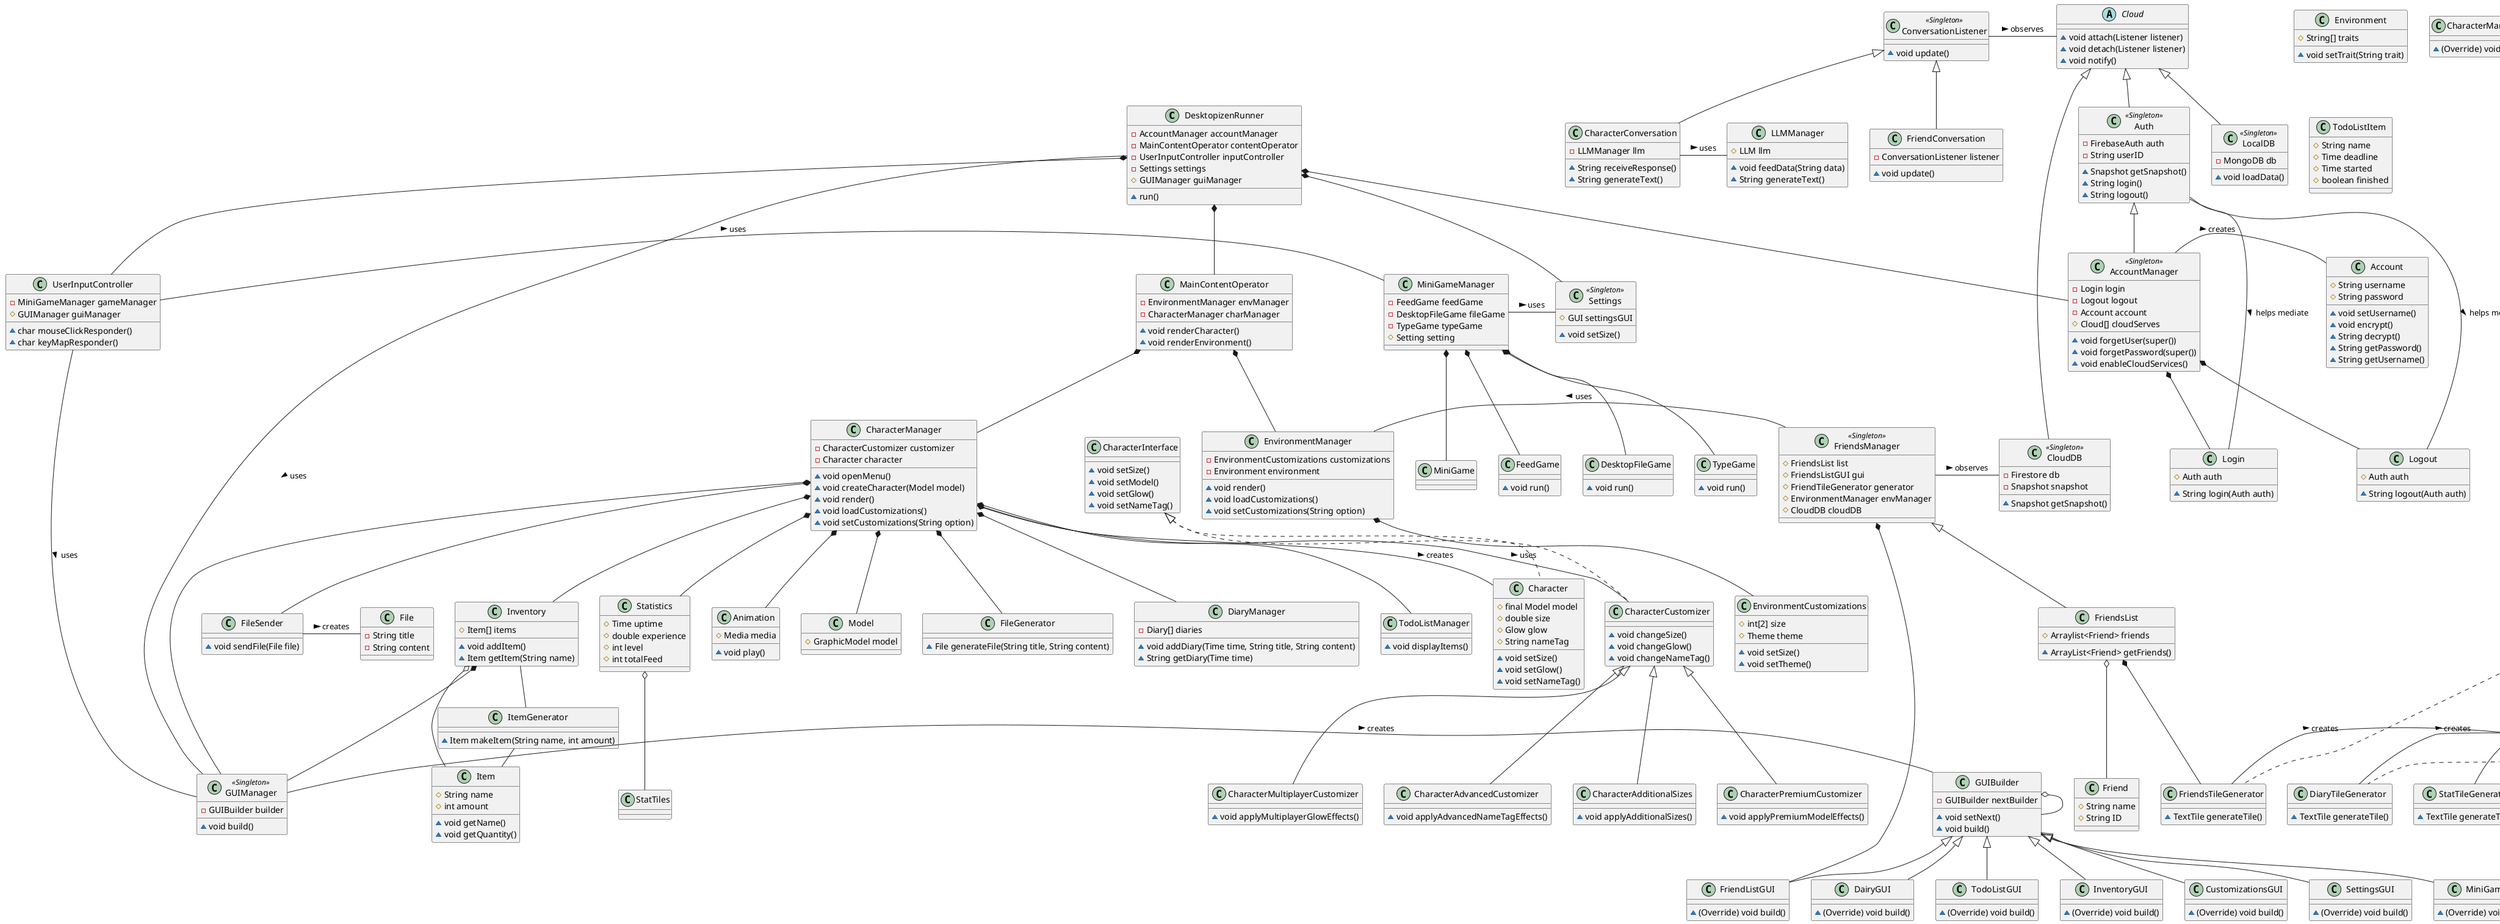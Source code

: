 @startuml

'Master class list'

class DesktopizenRunner{
    -AccountManager accountManager
    -MainContentOperator contentOperator
    -UserInputController inputController
    -Settings settings
    #GUIManager guiManager
    ~run()
}

class AccountManager <<Singleton>> extends Auth{
    -Login login
    -Logout logout
    -Account account
    #Cloud[] cloudServes
    ~void forgetUser(super())
    ~void forgetPassword(super())
    ~void enableCloudServices()
}

class Account{
    #String username
    #String password
    ~void setUsername()
    ~void encrypt()
    ~String decrypt()
    ~String getPassword()
    ~String getUsername()
}

class Login{
    #Auth auth
    ~String login(Auth auth)
}

class Logout{
    #Auth auth
    ~String logout(Auth auth)
}

class UserInputController{
    -MiniGameManager gameManager
    #GUIManager guiManager
    ~char mouseClickResponder()
    ~char keyMapResponder()
}

class MainContentOperator{
    -EnvironmentManager envManager
    -CharacterManager charManager
    ~void renderCharacter()
    ~void renderEnvironment()
}

class EnvironmentManager{
    -EnvironmentCustomizations customizations
    -Environment environment
    ~void render()
    ~void loadCustomizations()
    ~void setCustomizations(String option)
}

class Environment{
    #String[] traits
    ~void setTrait(String trait)
}

class CharacterManager{
    -CharacterCustomizer customizer
    -Character character
    ~void openMenu()
    ~void createCharacter(Model model)
    ~void render()
    ~void loadCustomizations()
    ~void setCustomizations(String option)
}

class CharacterInterface{
    ~void setSize()
    ~void setModel()
    ~void setGlow()
    ~void setNameTag()
}

class Character implements CharacterInterface{
    #final Model model
    #double size
    #Glow glow
    #String nameTag
    ~void setSize()
    ~void setGlow()
    ~void setNameTag()
}

class CharacterCustomizer implements CharacterInterface{
    ~void changeSize()
    ~void changeGlow()
    ~void changeNameTag()
}

class CharacterPremiumCustomizer extends CharacterCustomizer{
    ~void applyPremiumModelEffects()
}

class CharacterMultiplayerCustomizer extends CharacterCustomizer{
    ~void applyMultiplayerGlowEffects()
}

class CharacterAdvancedCustomizer extends CharacterCustomizer{
    ~void applyAdvancedNameTagEffects()
}

class CharacterAdditionalSizes extends CharacterCustomizer{
    ~void applyAdditionalSizes()
}

class Animation{
    #Media media
    ~void play()
}

class Model{
    #GraphicModel model
}

class EnvironmentCustomizations{
    #int[2] size
    #Theme theme
    ~void setSize()
    ~void setTheme()
}

class Settings <<Singleton>>{
    #GUI settingsGUI
    ~void setSize()

}

class Statistics{
    #Time uptime
    #double experience
    #int level
    #int totalFeed
}

class Inventory{
    #Item[] items
    ~void addItem()
    ~Item getItem(String name)
}

class Item{
    #String name
    #int amount

    ~void getName()
    ~void getQuantity()
}

class ItemGenerator{
    ~Item makeItem(String name, int amount)
}

class LLMManager{
    #LLM llm
    ~void feedData(String data)
    ~String generateText()
}

class ConversationListener <<Singleton>>{
    ~void update()
}

class CharacterConversation{
    -LLMManager llm
    ~String receiveResponse()
    ~String generateText()
}

class FriendConversation{
    -ConversationListener listener
    ~void update()
}

class GUIManager <<Singleton>>{
    -GUIBuilder builder
    ~void build()
}

class GUIBuilder{
    -GUIBuilder nextBuilder
    ~void setNext()
    ~void build()
}

class CharacterManagerGUI{
    ~(Override) void build()
}

class DairyGUI extends GUIBuilder{
    ~(Override) void build()
}

class TodoListGUI extends GUIBuilder{
    ~(Override) void build()
}

class InventoryGUI extends GUIBuilder{
    ~(Override) void build()
}

class CustomizationsGUI extends GUIBuilder{
    ~(Override) void build()
}

class SettingsGUI extends GUIBuilder{
    ~(Override) void build()
}

class FriendListGUI extends GUIBuilder{
    ~(Override) void build()
}

class MiniGameGUI extends GUIBuilder{
    ~(Override) void build()
}

class MiniGameManager{
    -FeedGame feedGame
    -DesktopFileGame fileGame
    -TypeGame typeGame
    #Setting setting
}

class FeedGame{
    ~void run()
}

class DesktopFileGame{
    ~void run()
}

class TypeGame{
    ~void run()
}

class FileGenerator{
    ~File generateFile(String title, String content)
}

class FileSender{
    ~void sendFile(File file)
}

class File{
    -String title
    -String content
}

class DiaryManager{
    -Diary[] diaries
    ~void addDiary(Time time, String title, String content)
    ~String getDiary(Time time)
}

interface TextTile{
    ~void setStyle()
    ~void setText()
}

class DiaryTiles implements TextTile{
    #String entry
    ~void setStyle()
    ~void setText()
}

class StatTile implements TextTile{
    #String text
    ~void setStyle()
    ~void setText()
}

class FriendTile implements TextTile{
    #String name
    ~void setStyle()
    ~void setText()
}

class SpeechTile implements TextTile{
    #String text
    ~void setStyle()
    ~void setText()
}

interface TileGenerator{
    ~TextTile generateTile()
}

class DiaryTileGenerator implements TileGenerator{
    ~TextTile generateTile()
}

class StatTileGenerator implements TileGenerator{
    ~TextTile generateTile()
}

class FriendsTileGenerator implements TileGenerator{
    ~TextTile generateTile()
}

class SpeechTileGenerator implements TileGenerator{
    ~TextTile generateTile()
}

class TodoListItem{
    #String name
    #Time deadline
    #Time started
    #boolean finished
}

class TodoListManager{
    ~void displayItems()
}

class FriendsManager <<Singleton>>{
    #FriendsList list
    #FriendsListGUI gui
    #FriendTileGenerator generator
    #EnvironmentManager envManager
    #CloudDB cloudDB
}

class FriendsList{
    #Arraylist<Friend> friends
    ~ArrayList<Friend> getFriends()
}

class Friend{
    #String name
    #String ID
}

abstract class Cloud{
    ~void attach(Listener listener)
    ~void detach(Listener listener)
    ~void notify()
}

class CloudDB <<Singleton>>{
    -Firestore db
    -Snapshot snapshot
    ~Snapshot getSnapshot()
}

class LocalDB <<Singleton>>{
    -MongoDB db
    ~void loadData()
}

class Auth <<Singleton>>{
    -FirebaseAuth auth
    -String userID
    ~Snapshot getSnapshot()
    ~String login()
    ~String logout()
}

'Class relationships'

DesktopizenRunner *-- AccountManager
DesktopizenRunner *-- MainContentOperator
DesktopizenRunner *-- UserInputController
DesktopizenRunner *-- Settings
DesktopizenRunner - GUIManager : uses >

UserInputController - GUIManager : uses >
UserInputController - MiniGameManager : uses >

MiniGameManager - Settings : uses >
MiniGameManager *-- MiniGame
MiniGameManager *-- FeedGame
MiniGameManager *-- DesktopFileGame
MiniGameManager *-- TypeGame

GUIManager - GUIBuilder : creates >
GUIBuilder o-- GUIBuilder

DiaryTileGenerator - DiaryTiles : creates >
StatTileGenerator - StatTile : creates >
FriendsTileGenerator - FriendTile : creates >
SpeechTileGenerator - SpeechTile : creates >

Cloud <|-- CloudDB
Cloud <|-- LocalDB
Cloud <|-- Auth

ConversationListener - Cloud : observes >
ConversationListener <|-- FriendConversation
ConversationListener <|-- CharacterConversation
CharacterConversation - LLMManager : uses >

FriendsManager <|-- FriendsList
FriendsManager *-- FriendListGUI
FriendsManager - EnvironmentManager: uses >
FriendsList *-- FriendsTileGenerator
FriendsList o-- Friend
FriendsManager - CloudDB : observes >


Auth - Login : helps mediate >
Auth - Logout : helps mediate >

AccountManager - Account : creates >

AccountManager *-- Login
AccountManager *-- Logout

MainContentOperator *-- EnvironmentManager
MainContentOperator *-- CharacterManager
EnvironmentManager *-- EnvironmentCustomizations
CharacterManager *--CharacterCustomizer : uses >
CharacterManager o-- Character : creates >
CharacterManager *-- GUIManager
CharacterManager *-- Animation
CharacterManager *-- Model
CharacterManager *-- FileGenerator
CharacterManager *-- FileSender
CharacterManager *-- TodoListManager
CharacterManager *-- DiaryManager
CharacterManager *-- Inventory
CharacterManager *-- Statistics

Statistics o-- StatTiles
Inventory o-- Item
Inventory *-- GUIManager
Inventory - ItemGenerator : uses >
FileSender - File : creates >
ItemGenerator - Item : creates >

@enduml